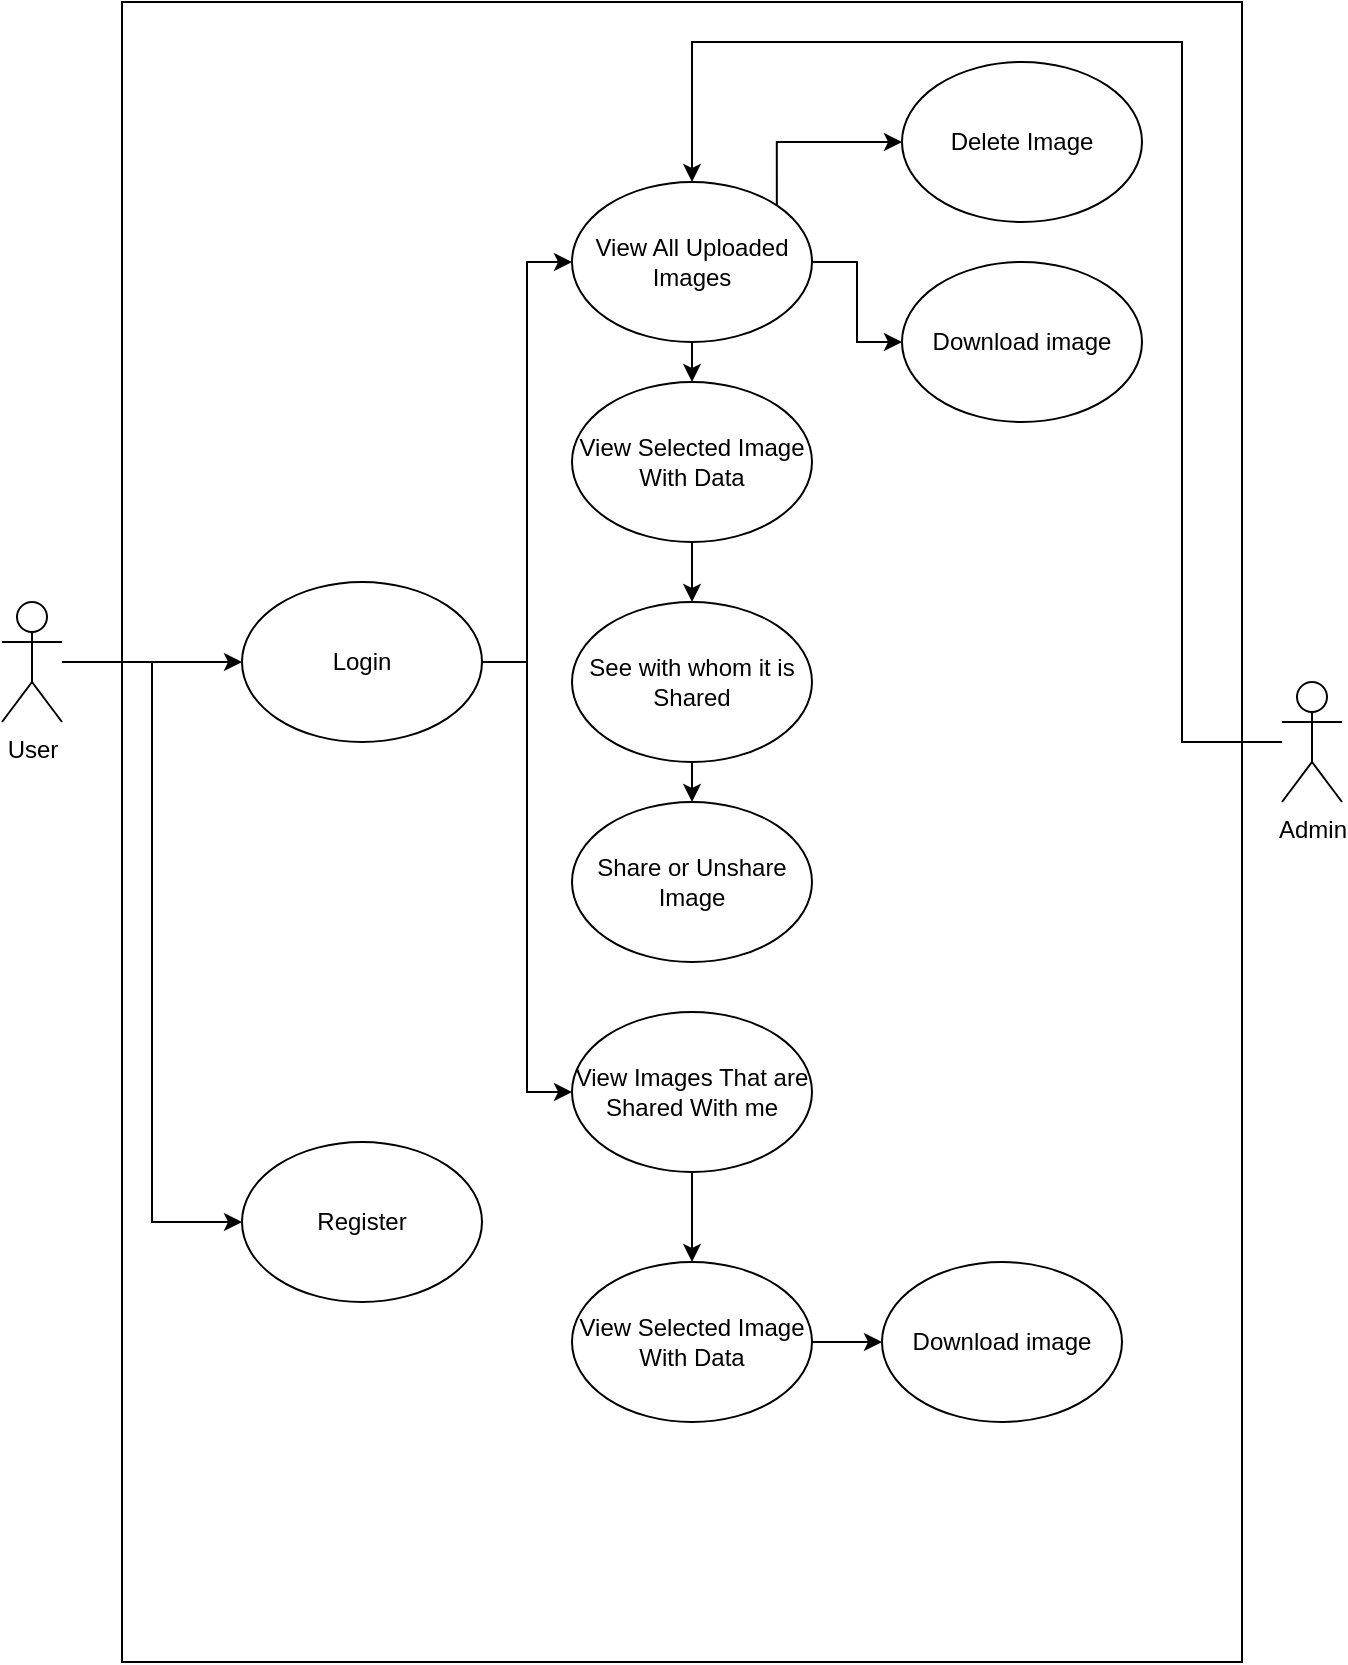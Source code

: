 <mxfile version="13.6.2" type="device"><diagram id="SHGyloB-SJYz_VEu9iuv" name="Page-1"><mxGraphModel dx="1913" dy="846" grid="1" gridSize="10" guides="1" tooltips="1" connect="1" arrows="1" fold="1" page="1" pageScale="1" pageWidth="827" pageHeight="1169" math="0" shadow="0"><root><mxCell id="0"/><mxCell id="1" parent="0"/><mxCell id="_6rTZE58Z2xTIE2idcuu-16" style="edgeStyle=orthogonalEdgeStyle;rounded=0;orthogonalLoop=1;jettySize=auto;html=1;entryX=0;entryY=0.5;entryDx=0;entryDy=0;" parent="1" source="_6rTZE58Z2xTIE2idcuu-1" target="_6rTZE58Z2xTIE2idcuu-15" edge="1"><mxGeometry relative="1" as="geometry"/></mxCell><mxCell id="_6rTZE58Z2xTIE2idcuu-20" style="edgeStyle=orthogonalEdgeStyle;rounded=0;orthogonalLoop=1;jettySize=auto;html=1;entryX=0;entryY=0.5;entryDx=0;entryDy=0;" parent="1" source="_6rTZE58Z2xTIE2idcuu-1" target="_6rTZE58Z2xTIE2idcuu-19" edge="1"><mxGeometry relative="1" as="geometry"/></mxCell><mxCell id="_6rTZE58Z2xTIE2idcuu-1" value="User" style="shape=umlActor;verticalLabelPosition=bottom;verticalAlign=top;html=1;outlineConnect=0;" parent="1" vertex="1"><mxGeometry x="-70" y="380" width="30" height="60" as="geometry"/></mxCell><mxCell id="_6rTZE58Z2xTIE2idcuu-27" style="edgeStyle=orthogonalEdgeStyle;rounded=0;orthogonalLoop=1;jettySize=auto;html=1;entryX=0.5;entryY=0;entryDx=0;entryDy=0;" parent="1" source="_6rTZE58Z2xTIE2idcuu-2" target="_6rTZE58Z2xTIE2idcuu-5" edge="1"><mxGeometry relative="1" as="geometry"><Array as="points"><mxPoint x="520" y="450"/><mxPoint x="520" y="100"/><mxPoint x="275" y="100"/></Array></mxGeometry></mxCell><mxCell id="_6rTZE58Z2xTIE2idcuu-2" value="Admin" style="shape=umlActor;verticalLabelPosition=bottom;verticalAlign=top;html=1;outlineConnect=0;" parent="1" vertex="1"><mxGeometry x="570" y="420" width="30" height="60" as="geometry"/></mxCell><mxCell id="_6rTZE58Z2xTIE2idcuu-4" value="" style="rounded=0;whiteSpace=wrap;html=1;fillColor=none;" parent="1" vertex="1"><mxGeometry x="-10" y="80" width="560" height="830" as="geometry"/></mxCell><mxCell id="_6rTZE58Z2xTIE2idcuu-25" style="edgeStyle=orthogonalEdgeStyle;rounded=0;orthogonalLoop=1;jettySize=auto;html=1;exitX=1;exitY=0;exitDx=0;exitDy=0;entryX=0;entryY=0.5;entryDx=0;entryDy=0;" parent="1" source="_6rTZE58Z2xTIE2idcuu-5" target="_6rTZE58Z2xTIE2idcuu-24" edge="1"><mxGeometry relative="1" as="geometry"><Array as="points"><mxPoint x="317" y="150"/></Array></mxGeometry></mxCell><mxCell id="6sj_jRqVhSJ4NVPa2No0-4" style="edgeStyle=orthogonalEdgeStyle;rounded=0;orthogonalLoop=1;jettySize=auto;html=1;entryX=0;entryY=0.5;entryDx=0;entryDy=0;" edge="1" parent="1" source="_6rTZE58Z2xTIE2idcuu-5" target="6sj_jRqVhSJ4NVPa2No0-3"><mxGeometry relative="1" as="geometry"/></mxCell><mxCell id="6sj_jRqVhSJ4NVPa2No0-6" style="edgeStyle=orthogonalEdgeStyle;rounded=0;orthogonalLoop=1;jettySize=auto;html=1;exitX=0.5;exitY=1;exitDx=0;exitDy=0;entryX=0.5;entryY=0;entryDx=0;entryDy=0;" edge="1" parent="1" source="_6rTZE58Z2xTIE2idcuu-5" target="_6rTZE58Z2xTIE2idcuu-7"><mxGeometry relative="1" as="geometry"/></mxCell><mxCell id="_6rTZE58Z2xTIE2idcuu-5" value="View All Uploaded Images" style="ellipse;whiteSpace=wrap;html=1;fillColor=none;" parent="1" vertex="1"><mxGeometry x="215" y="170" width="120" height="80" as="geometry"/></mxCell><mxCell id="_6rTZE58Z2xTIE2idcuu-12" style="edgeStyle=orthogonalEdgeStyle;rounded=0;orthogonalLoop=1;jettySize=auto;html=1;" parent="1" source="_6rTZE58Z2xTIE2idcuu-7" target="_6rTZE58Z2xTIE2idcuu-11" edge="1"><mxGeometry relative="1" as="geometry"/></mxCell><mxCell id="_6rTZE58Z2xTIE2idcuu-7" value="View Selected Image With Data" style="ellipse;whiteSpace=wrap;html=1;fillColor=none;" parent="1" vertex="1"><mxGeometry x="215" y="270" width="120" height="80" as="geometry"/></mxCell><mxCell id="6sj_jRqVhSJ4NVPa2No0-5" style="edgeStyle=orthogonalEdgeStyle;rounded=0;orthogonalLoop=1;jettySize=auto;html=1;exitX=0.5;exitY=1;exitDx=0;exitDy=0;entryX=0.5;entryY=0;entryDx=0;entryDy=0;" edge="1" parent="1" source="_6rTZE58Z2xTIE2idcuu-11" target="_6rTZE58Z2xTIE2idcuu-21"><mxGeometry relative="1" as="geometry"/></mxCell><mxCell id="_6rTZE58Z2xTIE2idcuu-11" value="See with whom it is Shared" style="ellipse;whiteSpace=wrap;html=1;fillColor=none;" parent="1" vertex="1"><mxGeometry x="215" y="380" width="120" height="80" as="geometry"/></mxCell><mxCell id="6sj_jRqVhSJ4NVPa2No0-9" style="edgeStyle=orthogonalEdgeStyle;rounded=0;orthogonalLoop=1;jettySize=auto;html=1;entryX=0.5;entryY=0;entryDx=0;entryDy=0;" edge="1" parent="1" source="_6rTZE58Z2xTIE2idcuu-13" target="6sj_jRqVhSJ4NVPa2No0-8"><mxGeometry relative="1" as="geometry"/></mxCell><mxCell id="_6rTZE58Z2xTIE2idcuu-13" value="View Images That are Shared With me" style="ellipse;whiteSpace=wrap;html=1;fillColor=none;" parent="1" vertex="1"><mxGeometry x="215" y="585" width="120" height="80" as="geometry"/></mxCell><mxCell id="_6rTZE58Z2xTIE2idcuu-17" style="edgeStyle=orthogonalEdgeStyle;rounded=0;orthogonalLoop=1;jettySize=auto;html=1;entryX=0;entryY=0.5;entryDx=0;entryDy=0;" parent="1" source="_6rTZE58Z2xTIE2idcuu-15" target="_6rTZE58Z2xTIE2idcuu-5" edge="1"><mxGeometry relative="1" as="geometry"/></mxCell><mxCell id="_6rTZE58Z2xTIE2idcuu-18" style="edgeStyle=orthogonalEdgeStyle;rounded=0;orthogonalLoop=1;jettySize=auto;html=1;entryX=0;entryY=0.5;entryDx=0;entryDy=0;" parent="1" source="_6rTZE58Z2xTIE2idcuu-15" target="_6rTZE58Z2xTIE2idcuu-13" edge="1"><mxGeometry relative="1" as="geometry"/></mxCell><mxCell id="_6rTZE58Z2xTIE2idcuu-15" value="Login" style="ellipse;whiteSpace=wrap;html=1;fillColor=none;" parent="1" vertex="1"><mxGeometry x="50" y="370" width="120" height="80" as="geometry"/></mxCell><mxCell id="_6rTZE58Z2xTIE2idcuu-19" value="Register" style="ellipse;whiteSpace=wrap;html=1;fillColor=none;" parent="1" vertex="1"><mxGeometry x="50" y="650" width="120" height="80" as="geometry"/></mxCell><mxCell id="_6rTZE58Z2xTIE2idcuu-21" value="Share or Unshare Image" style="ellipse;whiteSpace=wrap;html=1;fillColor=none;" parent="1" vertex="1"><mxGeometry x="215" y="480" width="120" height="80" as="geometry"/></mxCell><mxCell id="_6rTZE58Z2xTIE2idcuu-24" value="Delete Image" style="ellipse;whiteSpace=wrap;html=1;fillColor=none;" parent="1" vertex="1"><mxGeometry x="380" y="110" width="120" height="80" as="geometry"/></mxCell><mxCell id="6sj_jRqVhSJ4NVPa2No0-3" value="Download image" style="ellipse;whiteSpace=wrap;html=1;fillColor=none;" vertex="1" parent="1"><mxGeometry x="380" y="210" width="120" height="80" as="geometry"/></mxCell><mxCell id="6sj_jRqVhSJ4NVPa2No0-7" value="Download image" style="ellipse;whiteSpace=wrap;html=1;fillColor=none;" vertex="1" parent="1"><mxGeometry x="370" y="710" width="120" height="80" as="geometry"/></mxCell><mxCell id="6sj_jRqVhSJ4NVPa2No0-10" style="edgeStyle=orthogonalEdgeStyle;rounded=0;orthogonalLoop=1;jettySize=auto;html=1;entryX=0;entryY=0.5;entryDx=0;entryDy=0;" edge="1" parent="1" source="6sj_jRqVhSJ4NVPa2No0-8" target="6sj_jRqVhSJ4NVPa2No0-7"><mxGeometry relative="1" as="geometry"/></mxCell><mxCell id="6sj_jRqVhSJ4NVPa2No0-8" value="View Selected Image With Data" style="ellipse;whiteSpace=wrap;html=1;fillColor=none;" vertex="1" parent="1"><mxGeometry x="215" y="710" width="120" height="80" as="geometry"/></mxCell></root></mxGraphModel></diagram></mxfile>